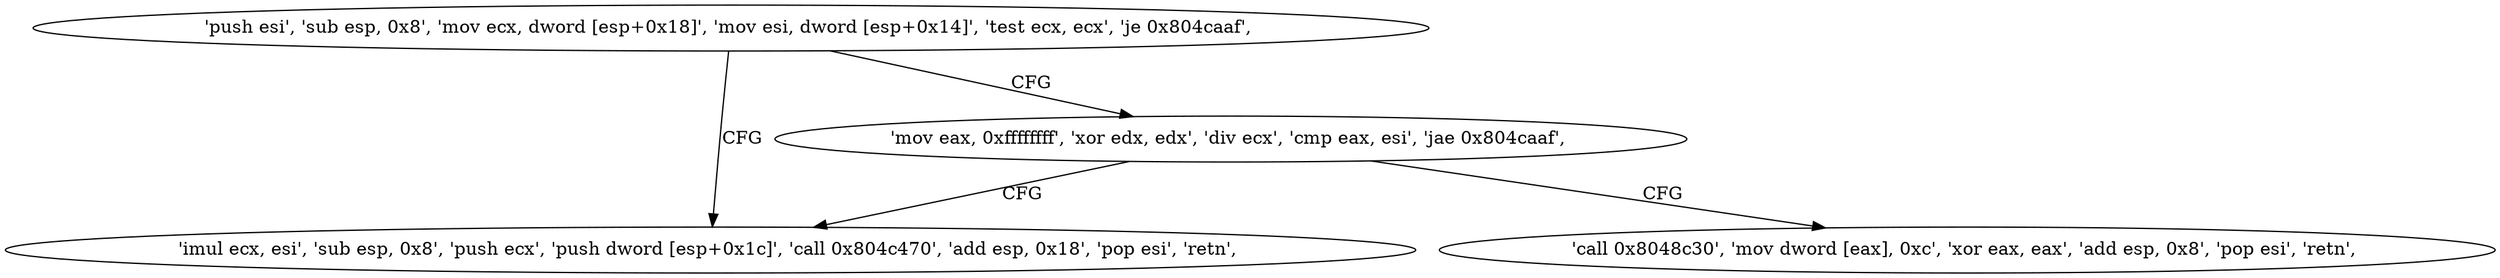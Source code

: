 digraph "func" {
"134531712" [label = "'push esi', 'sub esp, 0x8', 'mov ecx, dword [esp+0x18]', 'mov esi, dword [esp+0x14]', 'test ecx, ecx', 'je 0x804caaf', " ]
"134531759" [label = "'imul ecx, esi', 'sub esp, 0x8', 'push ecx', 'push dword [esp+0x1c]', 'call 0x804c470', 'add esp, 0x18', 'pop esi', 'retn', " ]
"134531728" [label = "'mov eax, 0xffffffff', 'xor edx, edx', 'div ecx', 'cmp eax, esi', 'jae 0x804caaf', " ]
"134531741" [label = "'call 0x8048c30', 'mov dword [eax], 0xc', 'xor eax, eax', 'add esp, 0x8', 'pop esi', 'retn', " ]
"134531712" -> "134531759" [ label = "CFG" ]
"134531712" -> "134531728" [ label = "CFG" ]
"134531728" -> "134531759" [ label = "CFG" ]
"134531728" -> "134531741" [ label = "CFG" ]
}
